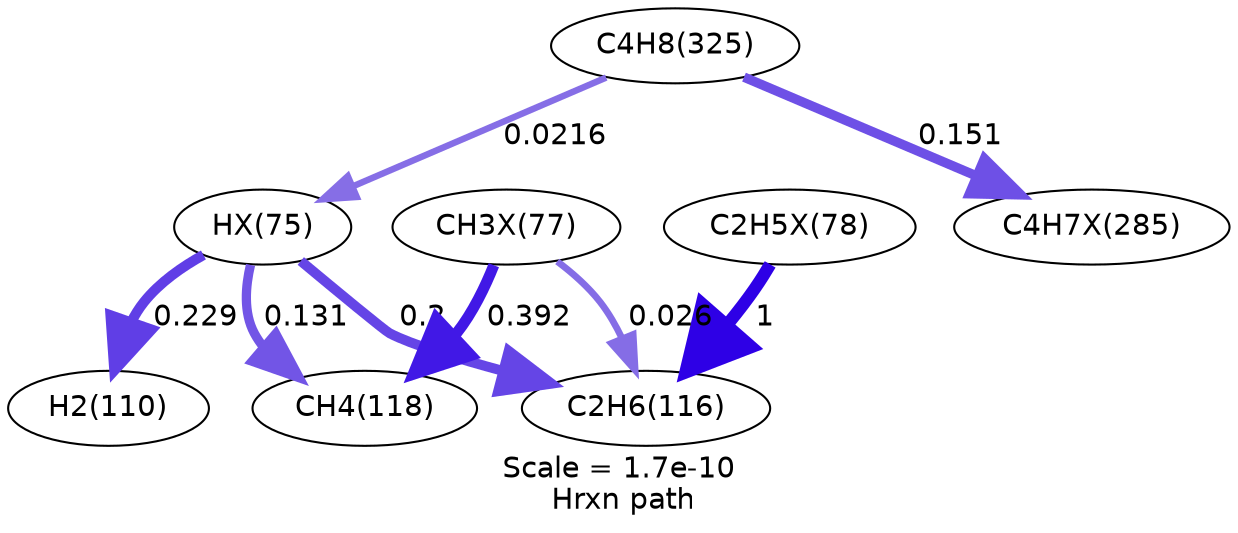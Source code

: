 digraph reaction_paths {
center=1;
s17 -> s10[fontname="Helvetica", style="setlinewidth(4.89)", arrowsize=2.44, color="0.7, 0.729, 0.9"
, label=" 0.229"];
s17 -> s11[fontname="Helvetica", style="setlinewidth(4.78)", arrowsize=2.39, color="0.7, 0.7, 0.9"
, label=" 0.2"];
s17 -> s12[fontname="Helvetica", style="setlinewidth(4.46)", arrowsize=2.23, color="0.7, 0.631, 0.9"
, label=" 0.131"];
s14 -> s17[fontname="Helvetica", style="setlinewidth(3.1)", arrowsize=1.55, color="0.7, 0.522, 0.9"
, label=" 0.0216"];
s19 -> s11[fontname="Helvetica", style="setlinewidth(6)", arrowsize=3, color="0.7, 1.5, 0.9"
, label=" 1"];
s18 -> s11[fontname="Helvetica", style="setlinewidth(3.24)", arrowsize=1.62, color="0.7, 0.526, 0.9"
, label=" 0.026"];
s18 -> s12[fontname="Helvetica", style="setlinewidth(5.29)", arrowsize=2.65, color="0.7, 0.892, 0.9"
, label=" 0.392"];
s14 -> s29[fontname="Helvetica", style="setlinewidth(4.57)", arrowsize=2.29, color="0.7, 0.651, 0.9"
, label=" 0.151"];
s10 [ fontname="Helvetica", label="H2(110)"];
s11 [ fontname="Helvetica", label="C2H6(116)"];
s12 [ fontname="Helvetica", label="CH4(118)"];
s14 [ fontname="Helvetica", label="C4H8(325)"];
s17 [ fontname="Helvetica", label="HX(75)"];
s18 [ fontname="Helvetica", label="CH3X(77)"];
s19 [ fontname="Helvetica", label="C2H5X(78)"];
s29 [ fontname="Helvetica", label="C4H7X(285)"];
 label = "Scale = 1.7e-10\l Hrxn path";
 fontname = "Helvetica";
}
